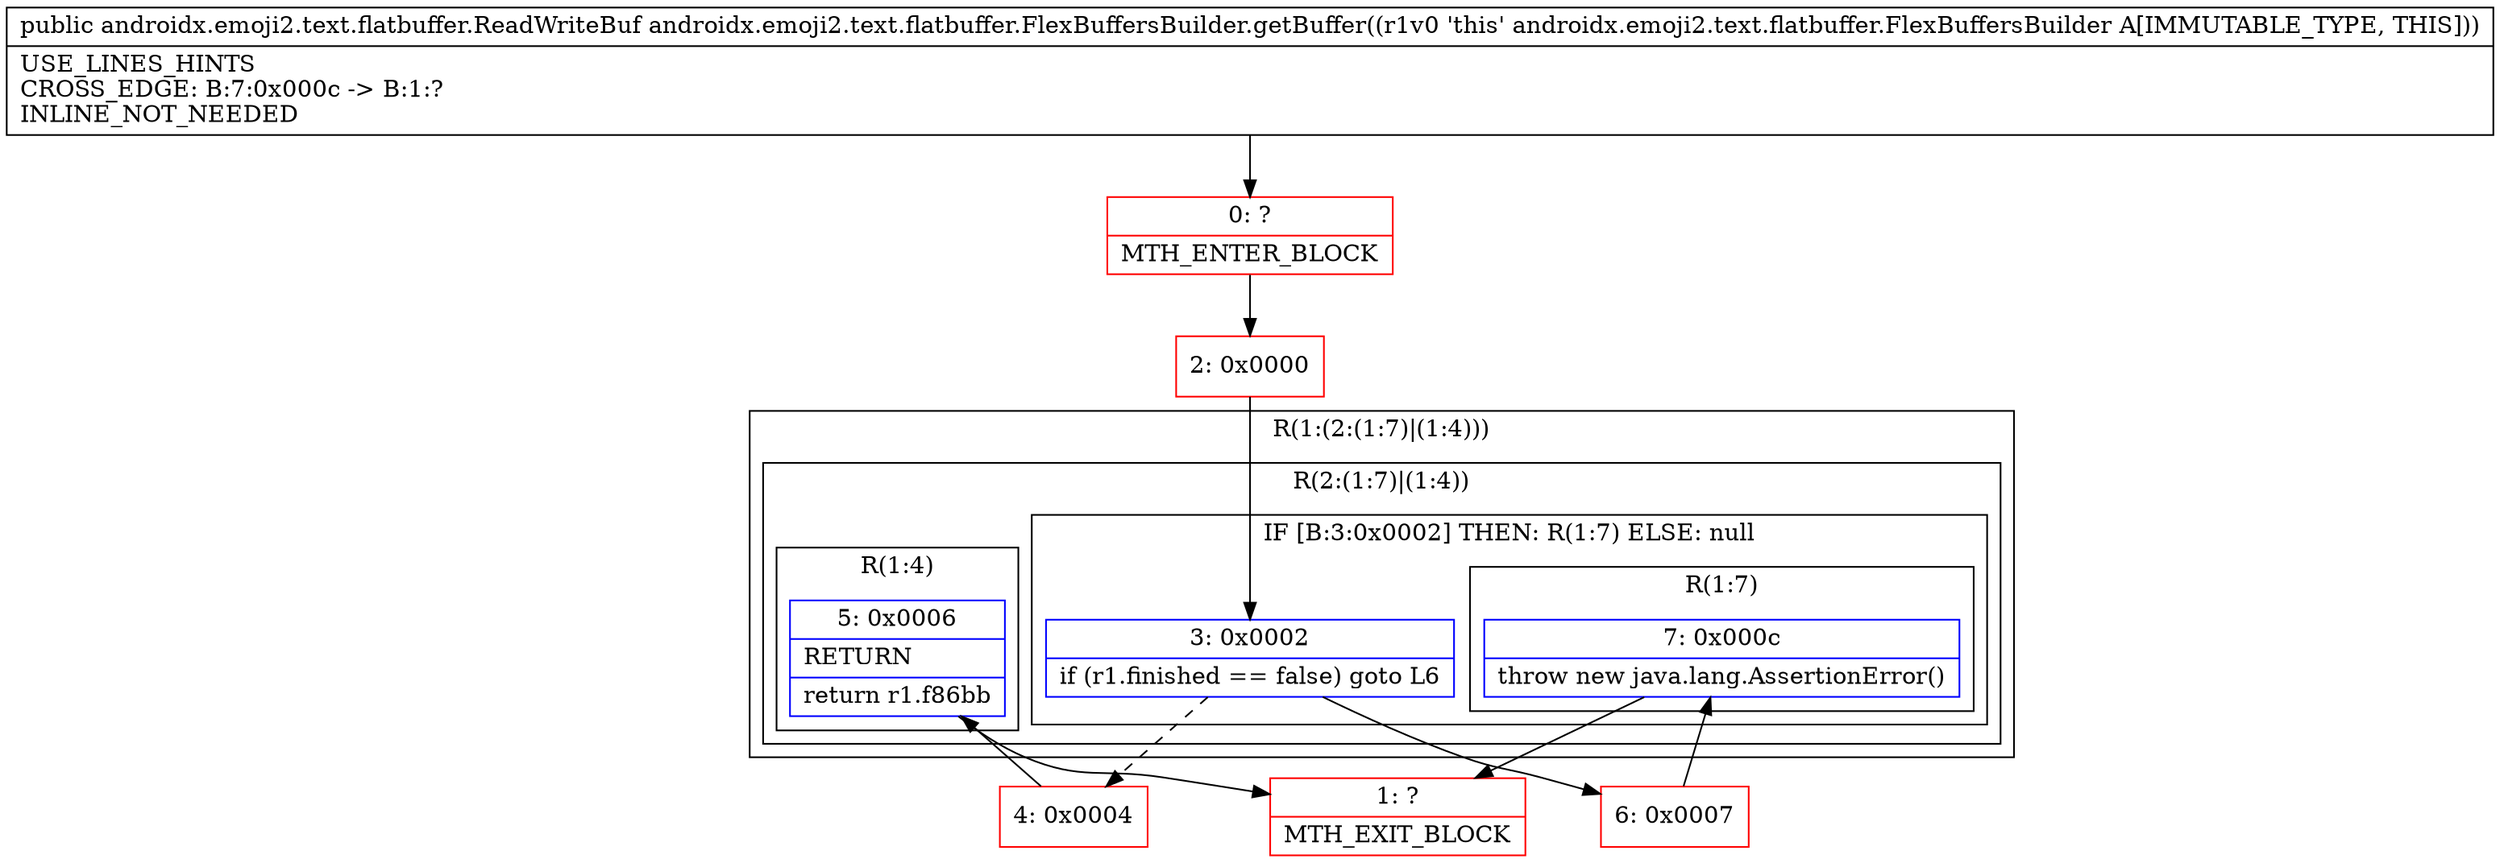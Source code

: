 digraph "CFG forandroidx.emoji2.text.flatbuffer.FlexBuffersBuilder.getBuffer()Landroidx\/emoji2\/text\/flatbuffer\/ReadWriteBuf;" {
subgraph cluster_Region_1620111168 {
label = "R(1:(2:(1:7)|(1:4)))";
node [shape=record,color=blue];
subgraph cluster_Region_135947822 {
label = "R(2:(1:7)|(1:4))";
node [shape=record,color=blue];
subgraph cluster_IfRegion_1775548479 {
label = "IF [B:3:0x0002] THEN: R(1:7) ELSE: null";
node [shape=record,color=blue];
Node_3 [shape=record,label="{3\:\ 0x0002|if (r1.finished == false) goto L6\l}"];
subgraph cluster_Region_1487738810 {
label = "R(1:7)";
node [shape=record,color=blue];
Node_7 [shape=record,label="{7\:\ 0x000c|throw new java.lang.AssertionError()\l}"];
}
}
subgraph cluster_Region_1067456768 {
label = "R(1:4)";
node [shape=record,color=blue];
Node_5 [shape=record,label="{5\:\ 0x0006|RETURN\l|return r1.f86bb\l}"];
}
}
}
Node_0 [shape=record,color=red,label="{0\:\ ?|MTH_ENTER_BLOCK\l}"];
Node_2 [shape=record,color=red,label="{2\:\ 0x0000}"];
Node_4 [shape=record,color=red,label="{4\:\ 0x0004}"];
Node_1 [shape=record,color=red,label="{1\:\ ?|MTH_EXIT_BLOCK\l}"];
Node_6 [shape=record,color=red,label="{6\:\ 0x0007}"];
MethodNode[shape=record,label="{public androidx.emoji2.text.flatbuffer.ReadWriteBuf androidx.emoji2.text.flatbuffer.FlexBuffersBuilder.getBuffer((r1v0 'this' androidx.emoji2.text.flatbuffer.FlexBuffersBuilder A[IMMUTABLE_TYPE, THIS]))  | USE_LINES_HINTS\lCROSS_EDGE: B:7:0x000c \-\> B:1:?\lINLINE_NOT_NEEDED\l}"];
MethodNode -> Node_0;Node_3 -> Node_4[style=dashed];
Node_3 -> Node_6;
Node_7 -> Node_1;
Node_5 -> Node_1;
Node_0 -> Node_2;
Node_2 -> Node_3;
Node_4 -> Node_5;
Node_6 -> Node_7;
}

